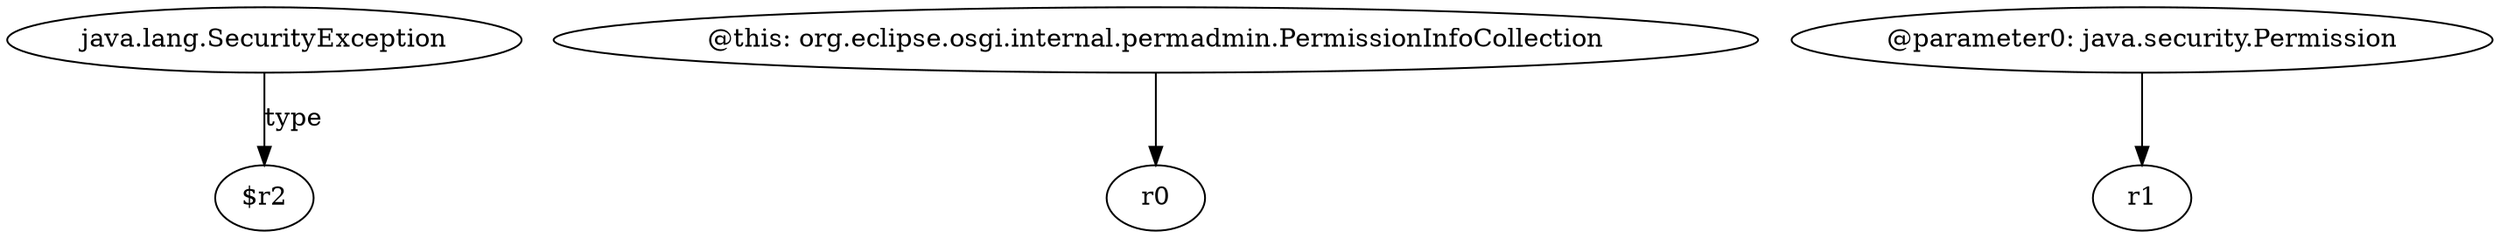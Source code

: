 digraph g {
0[label="java.lang.SecurityException"]
1[label="$r2"]
0->1[label="type"]
2[label="@this: org.eclipse.osgi.internal.permadmin.PermissionInfoCollection"]
3[label="r0"]
2->3[label=""]
4[label="@parameter0: java.security.Permission"]
5[label="r1"]
4->5[label=""]
}